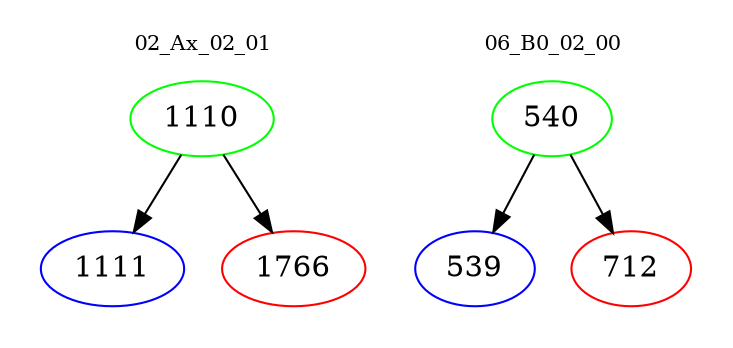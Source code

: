 digraph{
subgraph cluster_0 {
color = white
label = "02_Ax_02_01";
fontsize=10;
T0_1110 [label="1110", color="green"]
T0_1110 -> T0_1111 [color="black"]
T0_1111 [label="1111", color="blue"]
T0_1110 -> T0_1766 [color="black"]
T0_1766 [label="1766", color="red"]
}
subgraph cluster_1 {
color = white
label = "06_B0_02_00";
fontsize=10;
T1_540 [label="540", color="green"]
T1_540 -> T1_539 [color="black"]
T1_539 [label="539", color="blue"]
T1_540 -> T1_712 [color="black"]
T1_712 [label="712", color="red"]
}
}

